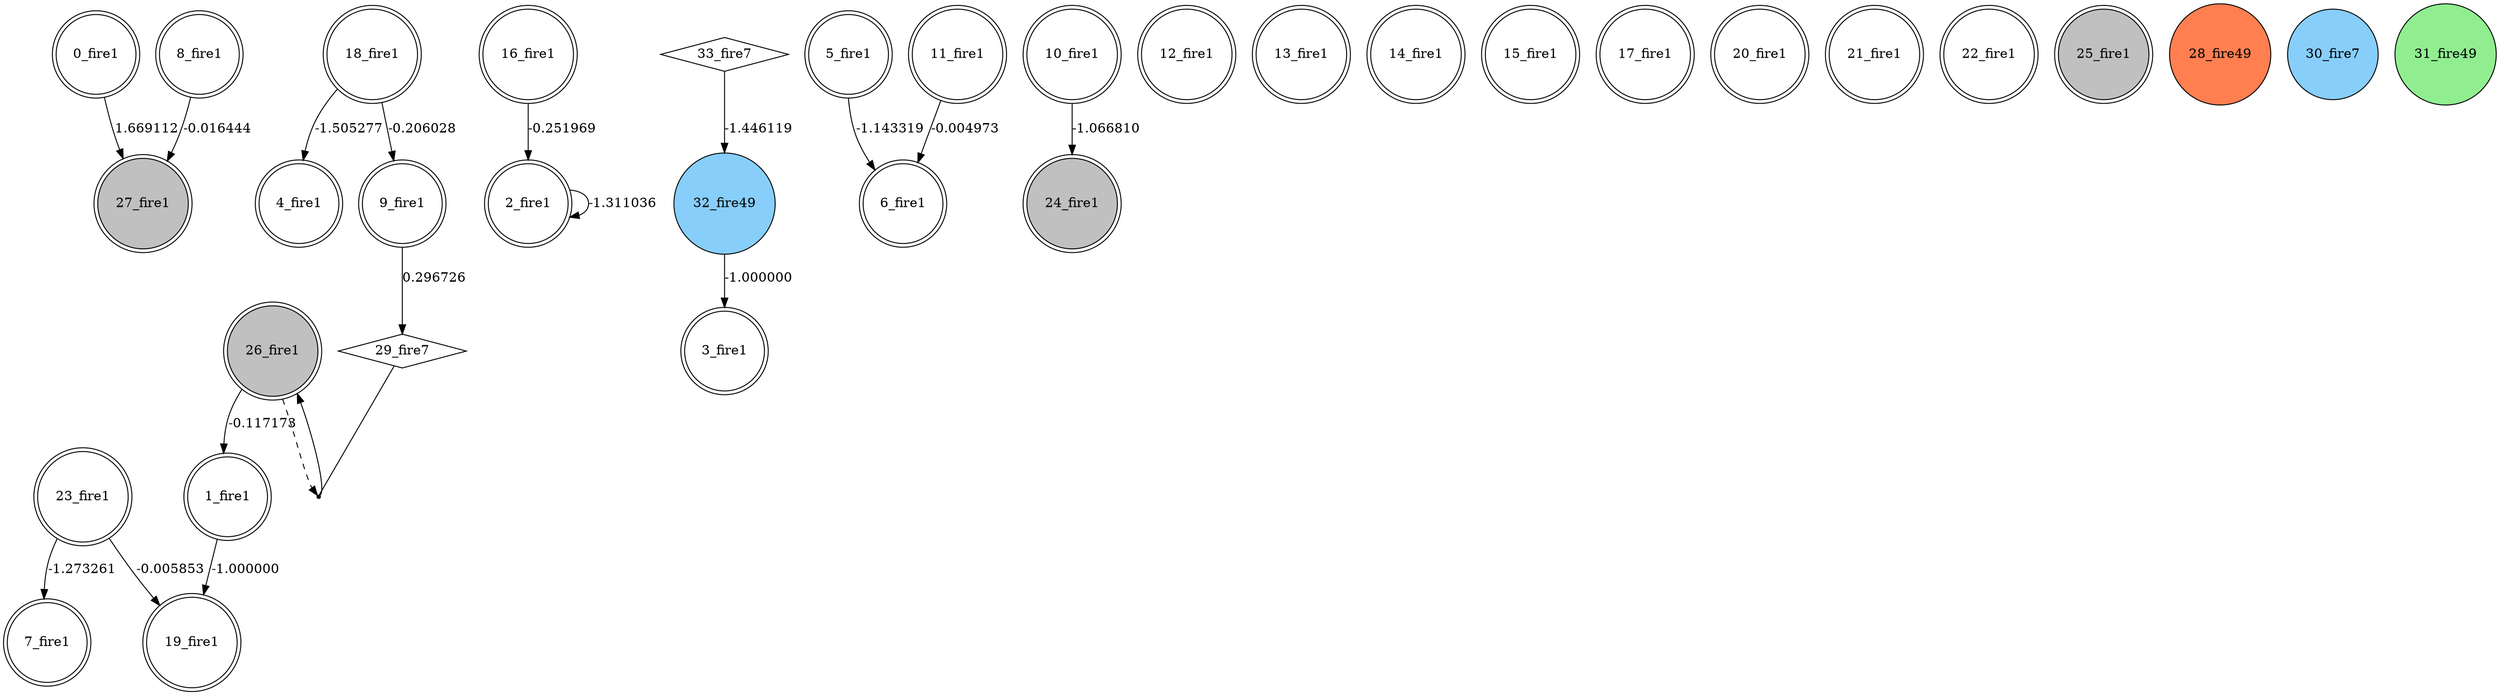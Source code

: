digraph G {
 node[shape = circle]
0 [label="0_fire1",shape=doublecircle]
1 [label="1_fire1",shape=doublecircle]
2 [label="2_fire1",shape=doublecircle]
3 [label="3_fire1",shape=doublecircle]
4 [label="4_fire1",shape=doublecircle]
5 [label="5_fire1",shape=doublecircle]
6 [label="6_fire1",shape=doublecircle]
7 [label="7_fire1",shape=doublecircle]
8 [label="8_fire1",shape=doublecircle]
9 [label="9_fire1",shape=doublecircle]
10 [label="10_fire1",shape=doublecircle]
11 [label="11_fire1",shape=doublecircle]
12 [label="12_fire1",shape=doublecircle]
13 [label="13_fire1",shape=doublecircle]
14 [label="14_fire1",shape=doublecircle]
15 [label="15_fire1",shape=doublecircle]
16 [label="16_fire1",shape=doublecircle]
17 [label="17_fire1",shape=doublecircle]
18 [label="18_fire1",shape=doublecircle]
19 [label="19_fire1",shape=doublecircle]
20 [label="20_fire1",shape=doublecircle]
21 [label="21_fire1",shape=doublecircle]
22 [label="22_fire1",shape=doublecircle]
23 [label="23_fire1",shape=doublecircle]
24 [label="24_fire1",shape=doublecircle, style=filled, fillcolor=gray]
25 [label="25_fire1",shape=doublecircle, style=filled, fillcolor=gray]
26 [label="26_fire1",shape=doublecircle, style=filled, fillcolor=gray]
27 [label="27_fire1",shape=doublecircle, style=filled, fillcolor=gray]
28 [label="28_fire49",style=filled, fillcolor=coral]
29 [label="29_fire7",shape=diamond]
30 [label="30_fire7",style=filled, fillcolor=lightskyblue]
31 [label="31_fire49",style=filled, fillcolor=lightgreen]
32 [label="32_fire49",style=filled, fillcolor=lightskyblue]
33 [label="33_fire7",shape=diamond]
11 -> 6 [label="-0.004973"]
8 -> 27 [label="-0.016444"]
18 -> 9 [label="-0.206028"]
23 -> 19 [label="-0.005853"]
34 [shape=point, label=""]
26 -> 34 [style=dashed] 
29 -> 34 [dir=none]
34 -> 26 
9 -> 29 [label="0.296726"]
5 -> 6 [label="-1.143319"]
1 -> 19 [label="-1.000000"]
16 -> 2 [label="-0.251969"]
33 -> 32 [label="-1.446119"]
26 -> 1 [label="-0.117173"]
10 -> 24 [label="-1.066810"]
18 -> 4 [label="-1.505277"]
2 -> 2 [label="-1.311036"]
0 -> 27 [label="1.669112"]
32 -> 3 [label="-1.000000"]
23 -> 7 [label="-1.273261"]
}

